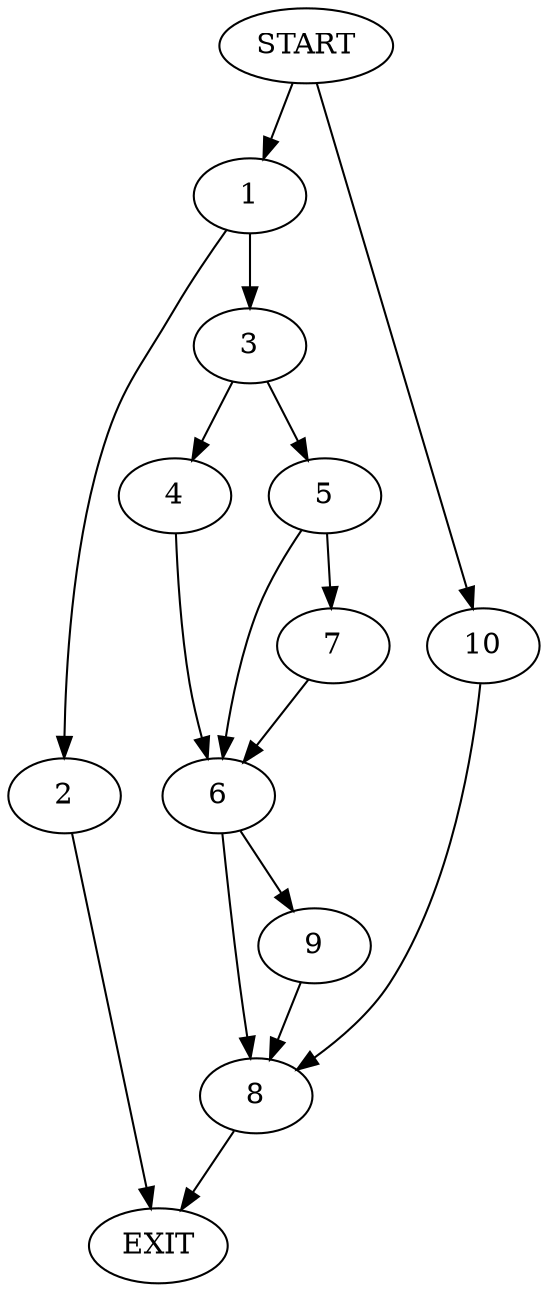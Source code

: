 digraph {
0 [label="START"]
11 [label="EXIT"]
0 -> 1
1 -> 2
1 -> 3
2 -> 11
3 -> 4
3 -> 5
4 -> 6
5 -> 6
5 -> 7
6 -> 8
6 -> 9
7 -> 6
8 -> 11
9 -> 8
0 -> 10
10 -> 8
}
